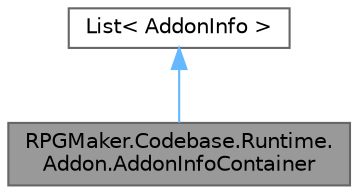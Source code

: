 digraph "RPGMaker.Codebase.Runtime.Addon.AddonInfoContainer"
{
 // LATEX_PDF_SIZE
  bgcolor="transparent";
  edge [fontname=Helvetica,fontsize=10,labelfontname=Helvetica,labelfontsize=10];
  node [fontname=Helvetica,fontsize=10,shape=box,height=0.2,width=0.4];
  Node1 [id="Node000001",label="RPGMaker.Codebase.Runtime.\lAddon.AddonInfoContainer",height=0.2,width=0.4,color="gray40", fillcolor="grey60", style="filled", fontcolor="black",tooltip="アドオン情報コンテナー"];
  Node2 -> Node1 [id="edge1_Node000001_Node000002",dir="back",color="steelblue1",style="solid",tooltip=" "];
  Node2 [id="Node000002",label="List\< AddonInfo \>",height=0.2,width=0.4,color="gray40", fillcolor="white", style="filled",tooltip=" "];
}
